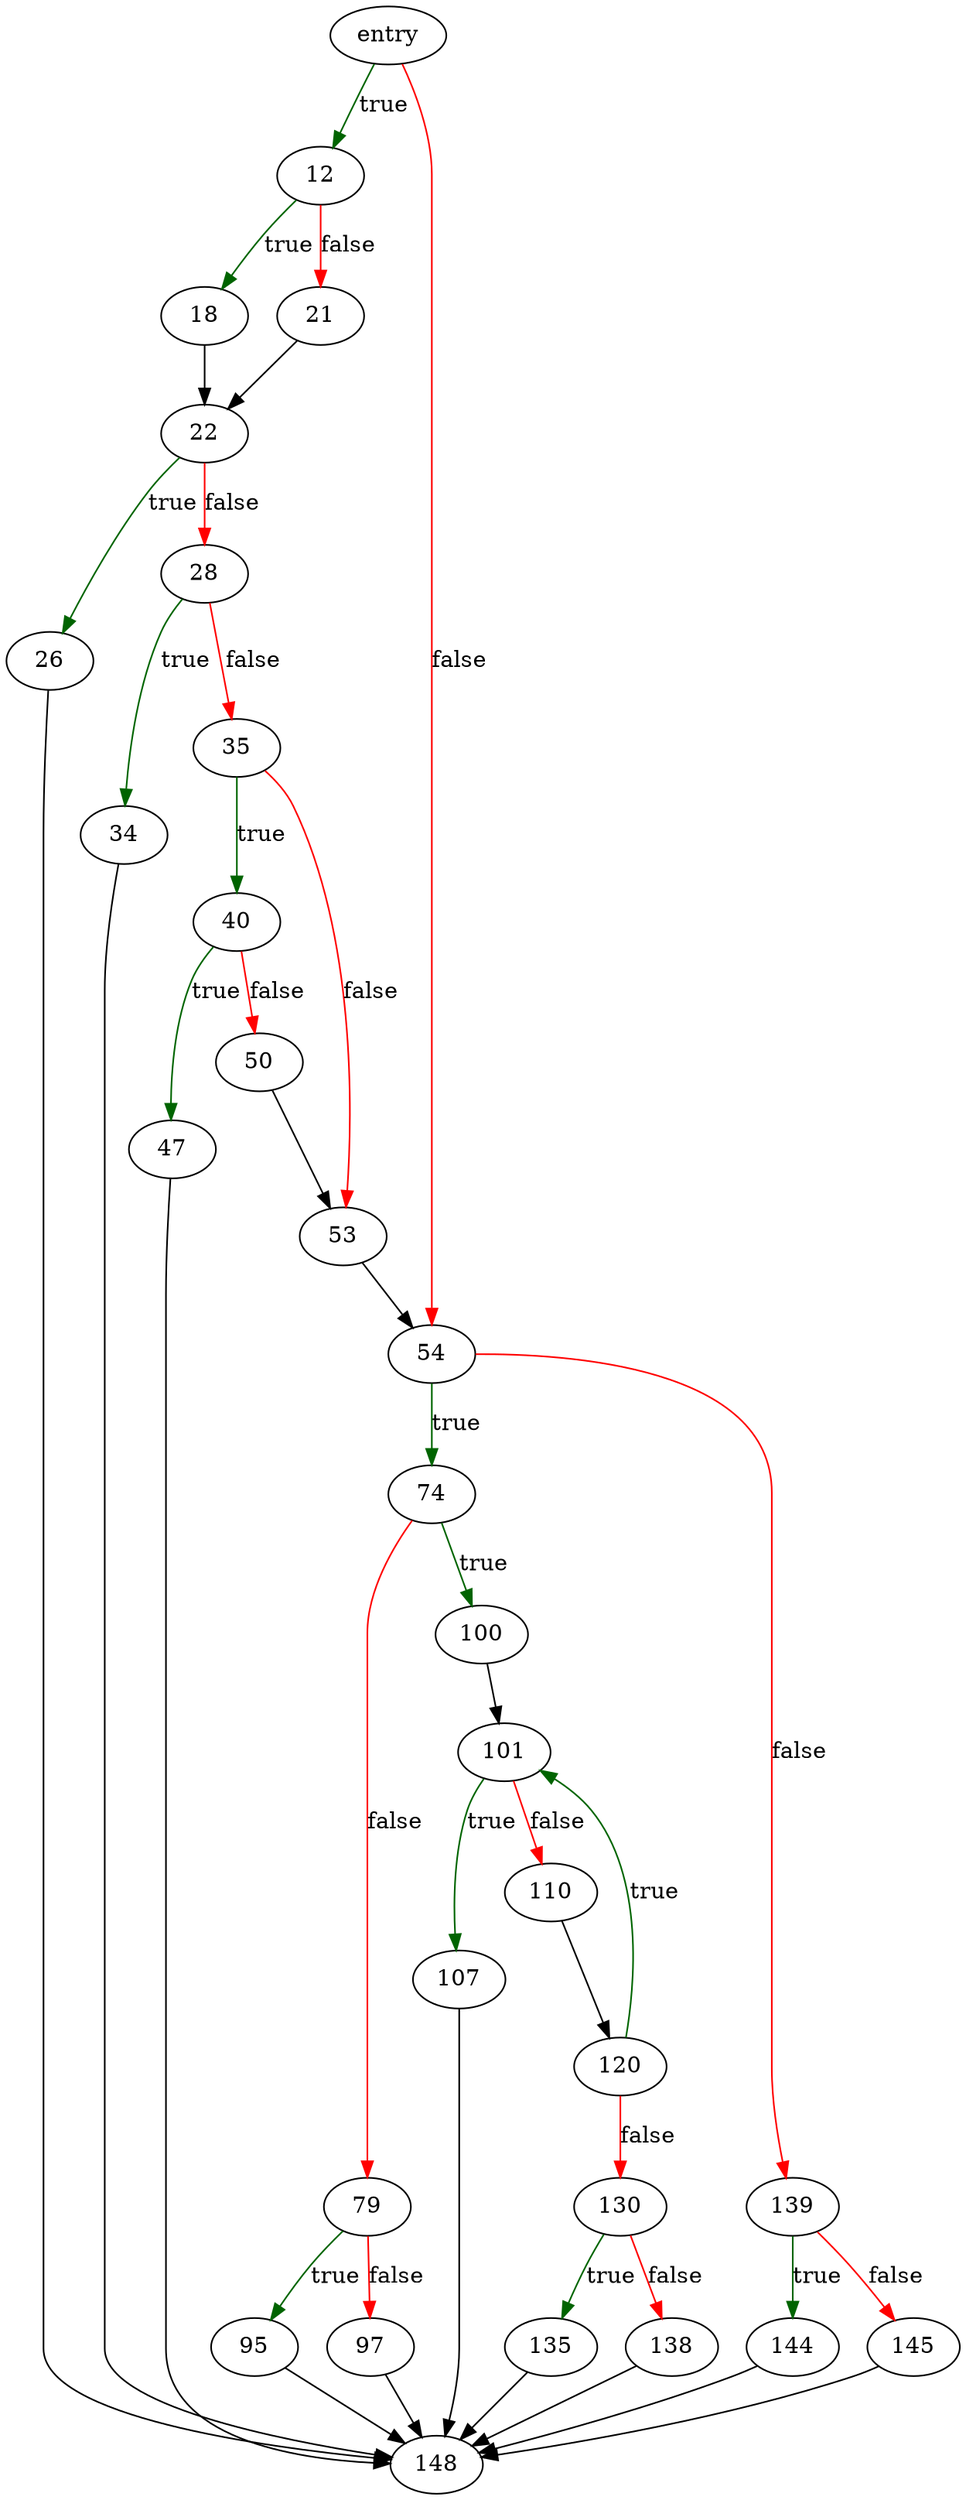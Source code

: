 digraph "btreeNext" {
	// Node definitions.
	1 [label=entry];
	12;
	18;
	21;
	22;
	26;
	28;
	34;
	35;
	40;
	47;
	50;
	53;
	54;
	74;
	79;
	95;
	97;
	100;
	101;
	107;
	110;
	120;
	130;
	135;
	138;
	139;
	144;
	145;
	148;

	// Edge definitions.
	1 -> 12 [
		color=darkgreen
		label=true
	];
	1 -> 54 [
		color=red
		label=false
	];
	12 -> 18 [
		color=darkgreen
		label=true
	];
	12 -> 21 [
		color=red
		label=false
	];
	18 -> 22;
	21 -> 22;
	22 -> 26 [
		color=darkgreen
		label=true
	];
	22 -> 28 [
		color=red
		label=false
	];
	26 -> 148;
	28 -> 34 [
		color=darkgreen
		label=true
	];
	28 -> 35 [
		color=red
		label=false
	];
	34 -> 148;
	35 -> 40 [
		color=darkgreen
		label=true
	];
	35 -> 53 [
		color=red
		label=false
	];
	40 -> 47 [
		color=darkgreen
		label=true
	];
	40 -> 50 [
		color=red
		label=false
	];
	47 -> 148;
	50 -> 53;
	53 -> 54;
	54 -> 74 [
		color=darkgreen
		label=true
	];
	54 -> 139 [
		color=red
		label=false
	];
	74 -> 79 [
		color=red
		label=false
	];
	74 -> 100 [
		color=darkgreen
		label=true
	];
	79 -> 95 [
		color=darkgreen
		label=true
	];
	79 -> 97 [
		color=red
		label=false
	];
	95 -> 148;
	97 -> 148;
	100 -> 101;
	101 -> 107 [
		color=darkgreen
		label=true
	];
	101 -> 110 [
		color=red
		label=false
	];
	107 -> 148;
	110 -> 120;
	120 -> 101 [
		color=darkgreen
		label=true
	];
	120 -> 130 [
		color=red
		label=false
	];
	130 -> 135 [
		color=darkgreen
		label=true
	];
	130 -> 138 [
		color=red
		label=false
	];
	135 -> 148;
	138 -> 148;
	139 -> 144 [
		color=darkgreen
		label=true
	];
	139 -> 145 [
		color=red
		label=false
	];
	144 -> 148;
	145 -> 148;
}